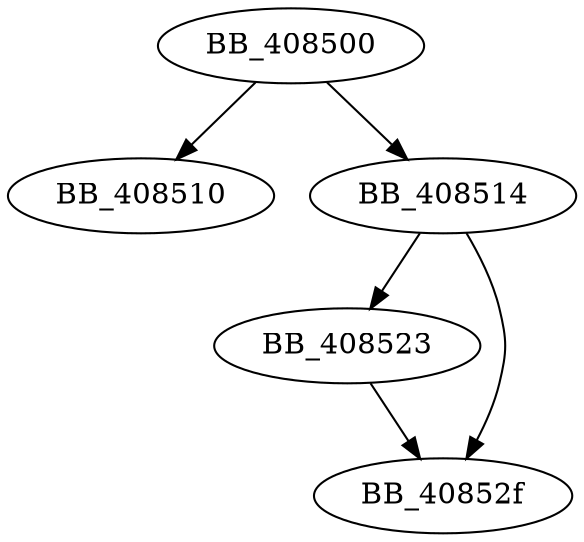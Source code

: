 DiGraph __ValidateImageBase{
BB_408500->BB_408510
BB_408500->BB_408514
BB_408514->BB_408523
BB_408514->BB_40852f
BB_408523->BB_40852f
}
